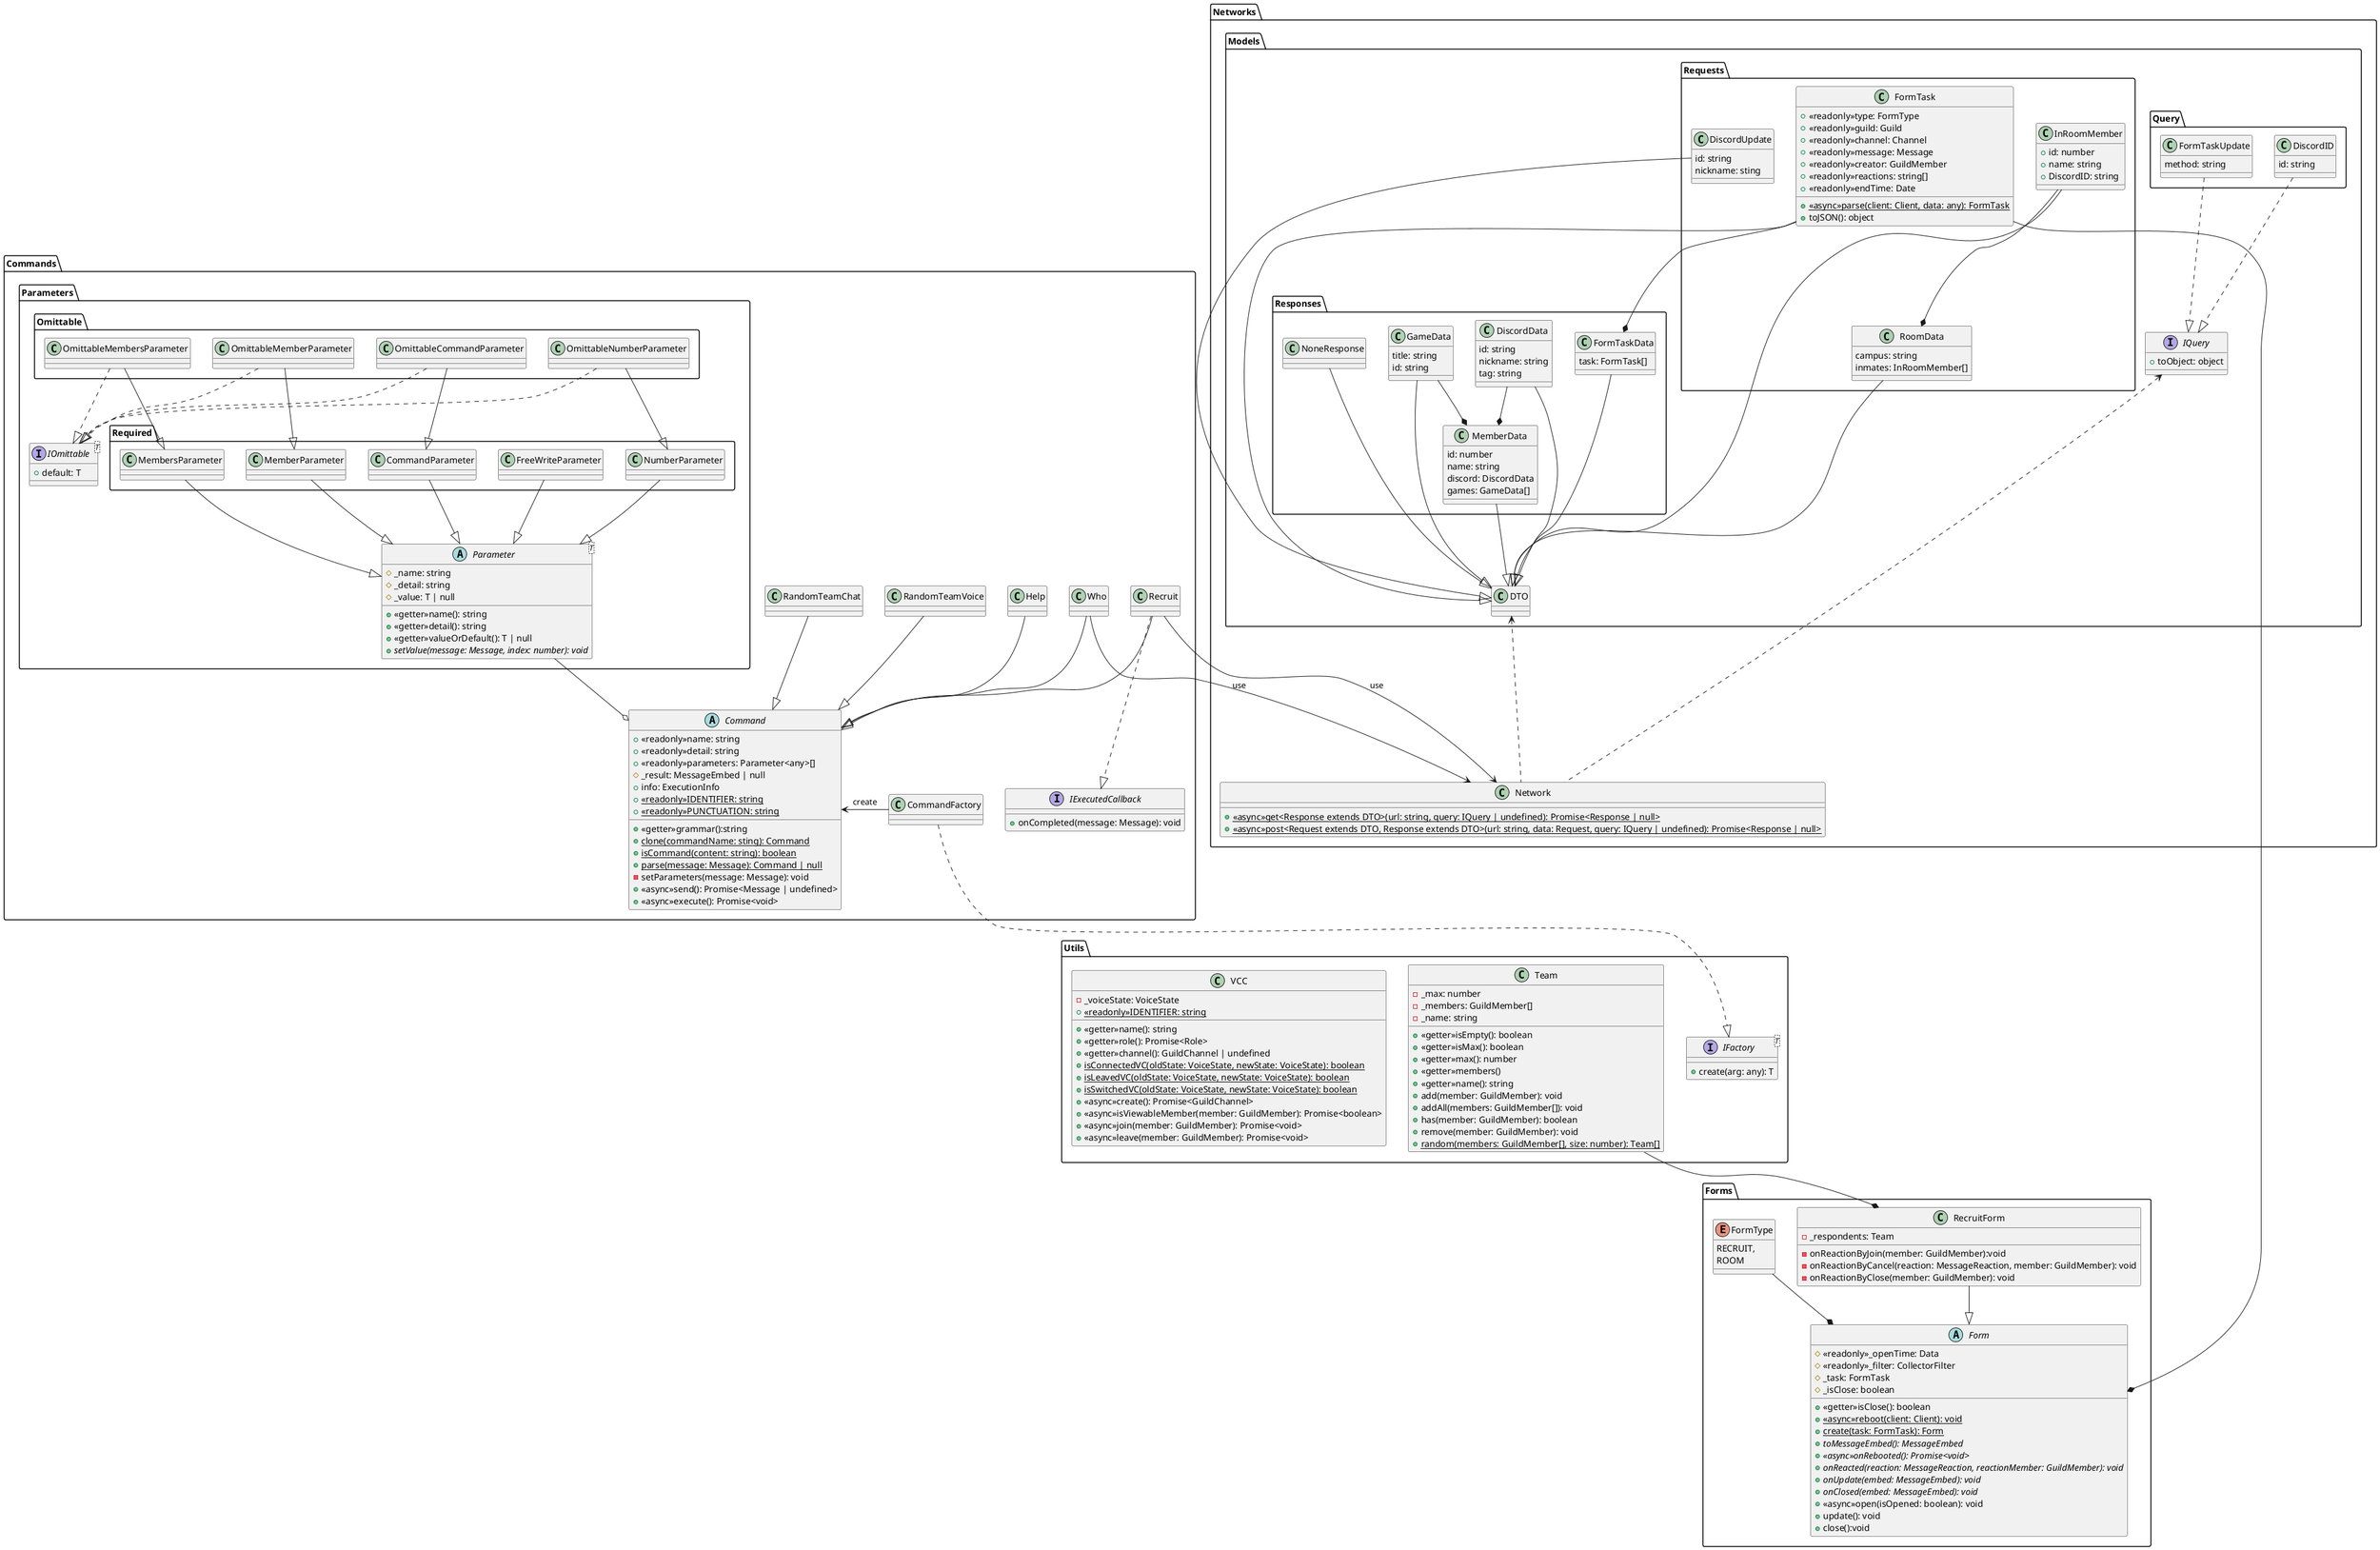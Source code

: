 @startuml Discord-bot

package Commands
{
    package Parameters
    {
        package Omittable
        {
            class OmittableCommandParameter
            class OmittableMemberParameter
            class OmittableMembersParameter
            class OmittableNumberParameter
        }

        package Required
        {
            class CommandParameter
            class FreeWriteParameter
            class MemberParameter
            class MembersParameter
            class NumberParameter
        }

        interface IOmittable<T>
        {
            +default: T
        }

        abstract Parameter<T>
        {
            #_name: string
            #_detail: string
            #_value: T | null
            +<<getter>>name(): string
            +<<getter>>detail(): string
            +<<getter>>valueOrDefault(): T | null
            +{abstract}setValue(message: Message, index: number): void
        }
    }
    abstract class Command
    {
        +<<readonly>>name: string
        +<<readonly>>detail: string
        +<<readonly>>parameters: Parameter<any>[]
        #_result: MessageEmbed | null
        +<<getter>>grammar():string
        +info: ExecutionInfo
        +<<readonly>>{static}IDENTIFIER: string
        +<<readonly>>{static}PUNCTUATION: string
        +{static}clone(commandName: sting): Command
        +{static}isCommand(content: string): boolean
        +{static}parse(message: Message): Command | null
        -setParameters(message: Message): void
        +<<async>>send(): Promise<Message | undefined>
        +<<async>>execute(): Promise<void>
    }

    class CommandFactory
    interface IExecutedCallback
    {
        +onCompleted(message: Message): void
    }

    together {
        class Help
        class RandomTeamChat
        class RandomTeamVoice
        class Recruit
        class Who
    }
}

package Networks
{
    package Models
    {
        package Query
        {
            class DiscordID
            {
                id: string
            }

            class FormTaskUpdate
            {
                method: string
            }
        }

        package Requests
        {
            class DiscordUpdate
            {
                id: string
                nickname: sting
            }

            class FormTask
            {
                +<<readonly>>type: FormType
                +<<readonly>>guild: Guild
                +<<readonly>>channel: Channel
                +<<readonly>>message: Message
                +<<readonly>>creator: GuildMember
                +<<readonly>>reactions: string[]
                +<<readonly>>endTime: Date
                +<<async>>{static}parse(client: Client, data: any): FormTask
                +toJSON(): object
            }

            class InRoomMember
            {
                +id: number
                +name: string
                +DiscordID: string
            }

            class RoomData
            {
                campus: string
                inmates: InRoomMember[]
            }
        }

        package Responses
        {
            class DiscordData
            {
                id: string
                nickname: string
                tag: string
            }

            class FormTaskData
            {
                task: FormTask[]
            }

            class GameData
            {
                title: string
                id: string
            }

            class MemberData
            {
                id: number
                name: string
                discord: DiscordData
                games: GameData[]
            }

            class NoneResponse
        }
        class DTO
        interface IQuery
        {
            +toObject: object
        }
    }

    class Network
    {
        +<<async>>{static}get<Response extends DTO>(url: string, query: IQuery | undefined): Promise<Response | null>
        +<<async>>{static}post<Request extends DTO, Response extends DTO>(url: string, data: Request, query: IQuery | undefined): Promise<Response | null>
    }
}

package Forms
{
    abstract Form
    {
        #<<readonly>>_openTime: Data
        #<<readonly>>_filter: CollectorFilter
        #_task: FormTask
        #_isClose: boolean
        +<<getter>>isClose(): boolean
        +<<async>>{static}reboot(client: Client): void
        +{static}create(task: FormTask): Form
        +{abstract}toMessageEmbed(): MessageEmbed
        +<<async>>{abstract}onRebooted(): Promise<void>
        +{abstract}onReacted(reaction: MessageReaction, reactionMember: GuildMember): void
        +{abstract}onUpdate(embed: MessageEmbed): void
        +{abstract}onClosed(embed: MessageEmbed): void
        +<<async>>open(isOpened: boolean): void
        +update(): void
        +close():void
    }

    enum FormType
    {
        RECRUIT,
        ROOM
    }

    class RecruitForm
    {
        -_respondents: Team
        -onReactionByJoin(member: GuildMember):void
        -onReactionByCancel(reaction: MessageReaction, member: GuildMember): void
        -onReactionByClose(member: GuildMember): void
    }
}

package Utils
{
    interface IFactory<T>
    {
        +create(arg: any): T
    }


    class Team
    {
        -_max: number
        -_members: GuildMember[]
        -_name: string
        +<<getter>>isEmpty(): boolean
        +<<getter>>isMax(): boolean
        +<<getter>>max(): number
        +<<getter>>members()
        +<<getter>>name(): string
        +add(member: GuildMember): void
        +addAll(members: GuildMember[]): void
        +has(member: GuildMember): boolean
        +remove(member: GuildMember): void
        +{static}random(members: GuildMember[], size: number): Team[]
    }

    class VCC
    {
        -_voiceState: VoiceState
        +<<getter>>name(): string
        +<<getter>>role(): Promise<Role>
        +<<getter>>channel(): GuildChannel | undefined
        +<<readonly>>{static}IDENTIFIER: string
        +{static}isConnectedVC(oldState: VoiceState, newState: VoiceState): boolean
        +{static}isLeavedVC(oldState: VoiceState, newState: VoiceState): boolean
        +{static}isSwitchedVC(oldState: VoiceState, newState: VoiceState): boolean
        +<<async>>create(): Promise<GuildChannel>
        +<<async>>isViewableMember(member: GuildMember): Promise<boolean>
        +<<async>>join(member: GuildMember): Promise<void>
        +<<async>>leave(member: GuildMember): Promise<void>
    }
}

Help --|> Command
RandomTeamChat --|> Command
RandomTeamVoice --|> Command
Recruit --|> Command
Who --|> Command

OmittableCommandParameter --|> CommandParameter
OmittableMemberParameter --|> MemberParameter
OmittableMembersParameter --|> MembersParameter
OmittableNumberParameter --|> NumberParameter
CommandParameter --|> Parameter
FreeWriteParameter --|> Parameter
MemberParameter --|> Parameter
MembersParameter --|> Parameter
NumberParameter --|> Parameter

DiscordUpdate --|> DTO
FormTask --|> DTO
InRoomMember --|> DTO
RoomData --|> DTO
DiscordData --|> DTO
FormTaskData --|> DTO
GameData --|> DTO
MemberData --|> DTO
NoneResponse --|> DTO

RecruitForm --|> Form

Recruit ..|> IExecutedCallback

OmittableCommandParameter ..|> IOmittable
OmittableMemberParameter ..|> IOmittable
OmittableMembersParameter ..|> IOmittable
OmittableNumberParameter ..|> IOmittable

DiscordID ..|> IQuery
FormTaskUpdate ..|> IQuery

CommandFactory ..|> IFactory

Parameter --o Command

FormType --* Form
FormTask --* Form
Team --* RecruitForm
InRoomMember --* RoomData
GameData --* MemberData
DiscordData --* MemberData
FormTask --* FormTaskData

Network .up.> IQuery
Network .up.> DTO

CommandFactory -left-> Command : create
Recruit --> Network : use
Who --> Network : use

@enduml